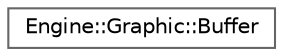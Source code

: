 digraph "Gráfico de jerarquía de clases"
{
 // LATEX_PDF_SIZE
  bgcolor="transparent";
  edge [fontname=Helvetica,fontsize=10,labelfontname=Helvetica,labelfontsize=10];
  node [fontname=Helvetica,fontsize=10,shape=box,height=0.2,width=0.4];
  rankdir="LR";
  Node0 [id="Node000000",label="Engine::Graphic::Buffer",height=0.2,width=0.4,color="grey40", fillcolor="white", style="filled",URL="$class_engine_1_1_graphic_1_1_buffer.html",tooltip=" "];
}
